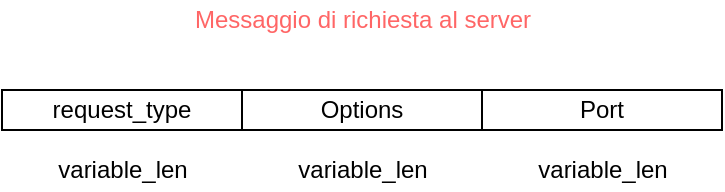 <mxfile version="13.7.9" type="device"><diagram id="aXYNs6wW44rwx9PX82Oi" name="Pagina-1"><mxGraphModel dx="541" dy="384" grid="1" gridSize="10" guides="1" tooltips="1" connect="1" arrows="1" fold="1" page="1" pageScale="1" pageWidth="1169" pageHeight="1654" math="0" shadow="0"><root><mxCell id="0"/><mxCell id="1" parent="0"/><mxCell id="g87r8fvyQ730v9PDbPfy-1" value="request_type" style="rounded=0;whiteSpace=wrap;html=1;" vertex="1" parent="1"><mxGeometry x="120" y="225" width="120" height="20" as="geometry"/></mxCell><mxCell id="g87r8fvyQ730v9PDbPfy-2" value="Options" style="rounded=0;whiteSpace=wrap;html=1;" vertex="1" parent="1"><mxGeometry x="240" y="225" width="120" height="20" as="geometry"/></mxCell><mxCell id="g87r8fvyQ730v9PDbPfy-3" value="Port" style="rounded=0;whiteSpace=wrap;html=1;" vertex="1" parent="1"><mxGeometry x="360" y="225" width="120" height="20" as="geometry"/></mxCell><mxCell id="g87r8fvyQ730v9PDbPfy-4" value="variable_len" style="text;html=1;align=center;verticalAlign=middle;resizable=0;points=[];autosize=1;" vertex="1" parent="1"><mxGeometry x="140" y="255" width="80" height="20" as="geometry"/></mxCell><mxCell id="g87r8fvyQ730v9PDbPfy-5" value="variable_len" style="text;html=1;align=center;verticalAlign=middle;resizable=0;points=[];autosize=1;" vertex="1" parent="1"><mxGeometry x="260" y="255" width="80" height="20" as="geometry"/></mxCell><mxCell id="g87r8fvyQ730v9PDbPfy-6" value="variable_len" style="text;html=1;align=center;verticalAlign=middle;resizable=0;points=[];autosize=1;" vertex="1" parent="1"><mxGeometry x="380" y="255" width="80" height="20" as="geometry"/></mxCell><mxCell id="g87r8fvyQ730v9PDbPfy-7" value="Messaggio di richiesta al server" style="text;html=1;align=center;verticalAlign=middle;resizable=0;points=[];autosize=1;fontColor=#FF6666;" vertex="1" parent="1"><mxGeometry x="210" y="180" width="180" height="20" as="geometry"/></mxCell></root></mxGraphModel></diagram></mxfile>